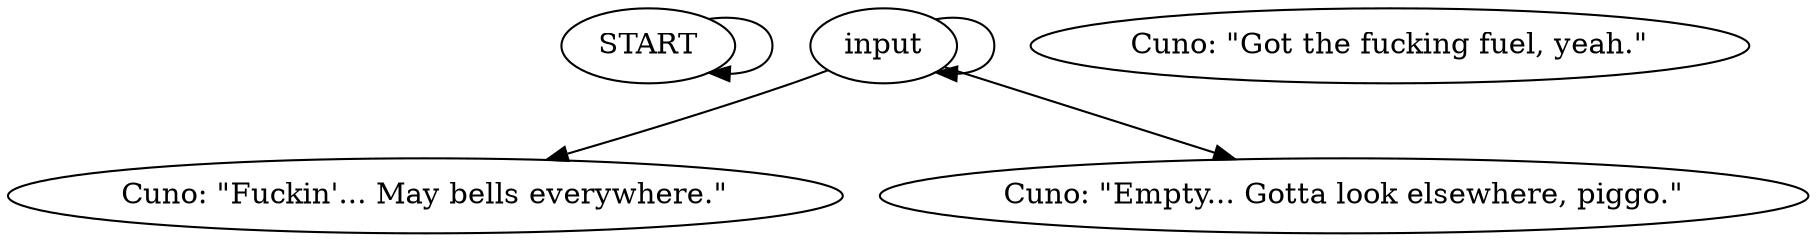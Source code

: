 # SEAFORT / CUNO FUEL barks
# Cuno reacts to fuel empty if task is on w/ BARK
# ==================================================
digraph G {
	  0 [label="START"];
	  1 [label="input"];
	  2 [label="Cuno: \"Got the fucking fuel, yeah.\""];
	  3 [label="Cuno: \"Fuckin'... May bells everywhere.\""];
	  4 [label="Cuno: \"Empty... Gotta look elsewhere, piggo.\""];
	  0 -> 0
	  1 -> 1
	  1 -> 3
	  1 -> 4
}

